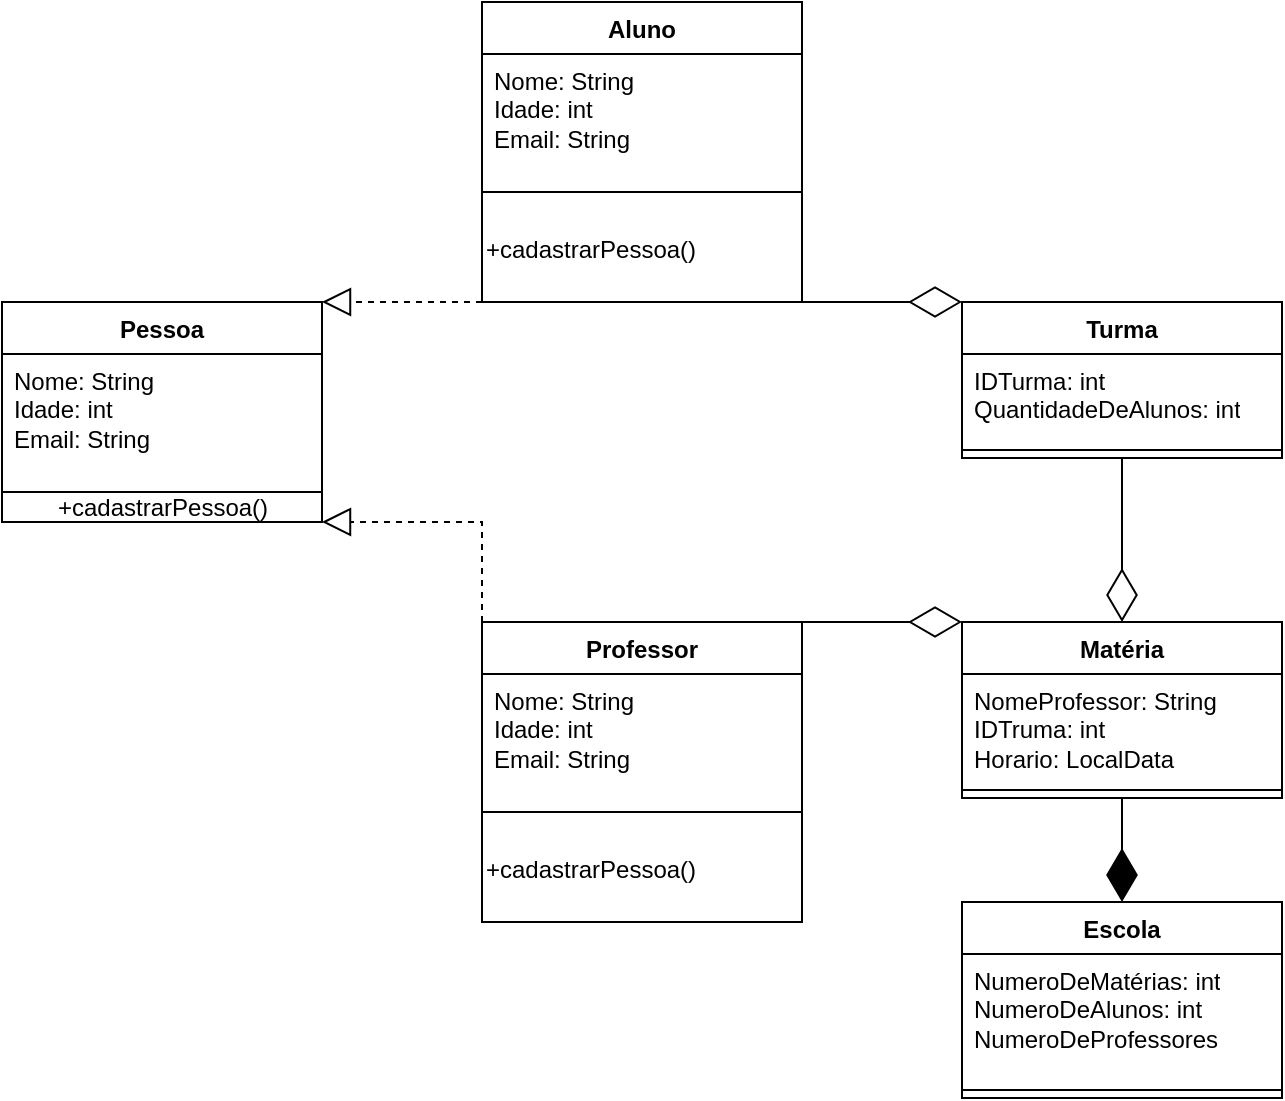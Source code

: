<mxfile version="28.2.5">
  <diagram name="Página-1" id="aFMuBEZAJJ6AFrUE9cpe">
    <mxGraphModel dx="1396" dy="792" grid="1" gridSize="10" guides="1" tooltips="1" connect="1" arrows="1" fold="1" page="1" pageScale="1" pageWidth="827" pageHeight="1169" math="0" shadow="0">
      <root>
        <mxCell id="0" />
        <mxCell id="1" parent="0" />
        <mxCell id="lTUaacB4D68Dh7VOrmlk-1" value="Aluno" style="swimlane;fontStyle=1;align=center;verticalAlign=top;childLayout=stackLayout;horizontal=1;startSize=26;horizontalStack=0;resizeParent=1;resizeParentMax=0;resizeLast=0;collapsible=1;marginBottom=0;whiteSpace=wrap;html=1;" parent="1" vertex="1">
          <mxGeometry x="280" y="90" width="160" height="150" as="geometry" />
        </mxCell>
        <mxCell id="lTUaacB4D68Dh7VOrmlk-2" value="Nome: String&lt;div&gt;Idade: int&lt;/div&gt;&lt;div&gt;Email: String&lt;/div&gt;" style="text;strokeColor=none;fillColor=none;align=left;verticalAlign=top;spacingLeft=4;spacingRight=4;overflow=hidden;rotatable=0;points=[[0,0.5],[1,0.5]];portConstraint=eastwest;whiteSpace=wrap;html=1;" parent="lTUaacB4D68Dh7VOrmlk-1" vertex="1">
          <mxGeometry y="26" width="160" height="54" as="geometry" />
        </mxCell>
        <mxCell id="lTUaacB4D68Dh7VOrmlk-3" value="" style="line;strokeWidth=1;fillColor=none;align=left;verticalAlign=middle;spacingTop=-1;spacingLeft=3;spacingRight=3;rotatable=0;labelPosition=right;points=[];portConstraint=eastwest;strokeColor=inherit;" parent="lTUaacB4D68Dh7VOrmlk-1" vertex="1">
          <mxGeometry y="80" width="160" height="30" as="geometry" />
        </mxCell>
        <mxCell id="0X3zLoPXOrDV3K5OVLM6-4" value="&lt;span style=&quot;color: rgb(0, 0, 0); font-family: Helvetica; font-size: 12px; font-style: normal; font-variant-ligatures: normal; font-variant-caps: normal; font-weight: 400; letter-spacing: normal; orphans: 2; text-align: center; text-indent: 0px; text-transform: none; widows: 2; word-spacing: 0px; -webkit-text-stroke-width: 0px; white-space: nowrap; text-decoration-thickness: initial; text-decoration-style: initial; text-decoration-color: initial; float: none; display: inline !important;&quot;&gt;+cadastrarPessoa()&lt;/span&gt;" style="text;whiteSpace=wrap;html=1;" parent="lTUaacB4D68Dh7VOrmlk-1" vertex="1">
          <mxGeometry y="110" width="160" height="40" as="geometry" />
        </mxCell>
        <mxCell id="lTUaacB4D68Dh7VOrmlk-5" value="Turma" style="swimlane;fontStyle=1;align=center;verticalAlign=top;childLayout=stackLayout;horizontal=1;startSize=26;horizontalStack=0;resizeParent=1;resizeParentMax=0;resizeLast=0;collapsible=1;marginBottom=0;whiteSpace=wrap;html=1;" parent="1" vertex="1">
          <mxGeometry x="520" y="240" width="160" height="78" as="geometry" />
        </mxCell>
        <mxCell id="lTUaacB4D68Dh7VOrmlk-6" value="IDTurma: int&lt;div&gt;QuantidadeDeAlunos: int&lt;/div&gt;" style="text;strokeColor=none;fillColor=none;align=left;verticalAlign=top;spacingLeft=4;spacingRight=4;overflow=hidden;rotatable=0;points=[[0,0.5],[1,0.5]];portConstraint=eastwest;whiteSpace=wrap;html=1;" parent="lTUaacB4D68Dh7VOrmlk-5" vertex="1">
          <mxGeometry y="26" width="160" height="44" as="geometry" />
        </mxCell>
        <mxCell id="lTUaacB4D68Dh7VOrmlk-7" value="" style="line;strokeWidth=1;fillColor=none;align=left;verticalAlign=middle;spacingTop=-1;spacingLeft=3;spacingRight=3;rotatable=0;labelPosition=right;points=[];portConstraint=eastwest;strokeColor=inherit;" parent="lTUaacB4D68Dh7VOrmlk-5" vertex="1">
          <mxGeometry y="70" width="160" height="8" as="geometry" />
        </mxCell>
        <mxCell id="lTUaacB4D68Dh7VOrmlk-9" value="Escola" style="swimlane;fontStyle=1;align=center;verticalAlign=top;childLayout=stackLayout;horizontal=1;startSize=26;horizontalStack=0;resizeParent=1;resizeParentMax=0;resizeLast=0;collapsible=1;marginBottom=0;whiteSpace=wrap;html=1;" parent="1" vertex="1">
          <mxGeometry x="520" y="540" width="160" height="98" as="geometry" />
        </mxCell>
        <mxCell id="lTUaacB4D68Dh7VOrmlk-10" value="NumeroDeMatérias: int&lt;div&gt;NumeroDeAlunos: int&lt;/div&gt;&lt;div&gt;NumeroDeProfessores&lt;/div&gt;" style="text;strokeColor=none;fillColor=none;align=left;verticalAlign=top;spacingLeft=4;spacingRight=4;overflow=hidden;rotatable=0;points=[[0,0.5],[1,0.5]];portConstraint=eastwest;whiteSpace=wrap;html=1;" parent="lTUaacB4D68Dh7VOrmlk-9" vertex="1">
          <mxGeometry y="26" width="160" height="64" as="geometry" />
        </mxCell>
        <mxCell id="lTUaacB4D68Dh7VOrmlk-11" value="" style="line;strokeWidth=1;fillColor=none;align=left;verticalAlign=middle;spacingTop=-1;spacingLeft=3;spacingRight=3;rotatable=0;labelPosition=right;points=[];portConstraint=eastwest;strokeColor=inherit;" parent="lTUaacB4D68Dh7VOrmlk-9" vertex="1">
          <mxGeometry y="90" width="160" height="8" as="geometry" />
        </mxCell>
        <mxCell id="lTUaacB4D68Dh7VOrmlk-13" value="Pessoa" style="swimlane;fontStyle=1;align=center;verticalAlign=top;childLayout=stackLayout;horizontal=1;startSize=26;horizontalStack=0;resizeParent=1;resizeParentMax=0;resizeLast=0;collapsible=1;marginBottom=0;whiteSpace=wrap;html=1;" parent="1" vertex="1">
          <mxGeometry x="40" y="240" width="160" height="110" as="geometry" />
        </mxCell>
        <mxCell id="lTUaacB4D68Dh7VOrmlk-14" value="Nome: String&lt;div&gt;Idade: int&lt;/div&gt;&lt;div&gt;Email: String&lt;/div&gt;" style="text;strokeColor=none;fillColor=none;align=left;verticalAlign=top;spacingLeft=4;spacingRight=4;overflow=hidden;rotatable=0;points=[[0,0.5],[1,0.5]];portConstraint=eastwest;whiteSpace=wrap;html=1;" parent="lTUaacB4D68Dh7VOrmlk-13" vertex="1">
          <mxGeometry y="26" width="160" height="54" as="geometry" />
        </mxCell>
        <mxCell id="lTUaacB4D68Dh7VOrmlk-15" value="" style="line;strokeWidth=1;fillColor=none;align=left;verticalAlign=middle;spacingTop=-1;spacingLeft=3;spacingRight=3;rotatable=0;labelPosition=right;points=[];portConstraint=eastwest;strokeColor=inherit;" parent="lTUaacB4D68Dh7VOrmlk-13" vertex="1">
          <mxGeometry y="80" width="160" height="30" as="geometry" />
        </mxCell>
        <mxCell id="lTUaacB4D68Dh7VOrmlk-18" value="Professor" style="swimlane;fontStyle=1;align=center;verticalAlign=top;childLayout=stackLayout;horizontal=1;startSize=26;horizontalStack=0;resizeParent=1;resizeParentMax=0;resizeLast=0;collapsible=1;marginBottom=0;whiteSpace=wrap;html=1;" parent="1" vertex="1">
          <mxGeometry x="280" y="400" width="160" height="150" as="geometry" />
        </mxCell>
        <mxCell id="lTUaacB4D68Dh7VOrmlk-19" value="Nome: String&lt;div&gt;Idade: int&lt;/div&gt;&lt;div&gt;Email: String&lt;/div&gt;" style="text;strokeColor=none;fillColor=none;align=left;verticalAlign=top;spacingLeft=4;spacingRight=4;overflow=hidden;rotatable=0;points=[[0,0.5],[1,0.5]];portConstraint=eastwest;whiteSpace=wrap;html=1;" parent="lTUaacB4D68Dh7VOrmlk-18" vertex="1">
          <mxGeometry y="26" width="160" height="54" as="geometry" />
        </mxCell>
        <mxCell id="lTUaacB4D68Dh7VOrmlk-20" value="" style="line;strokeWidth=1;fillColor=none;align=left;verticalAlign=middle;spacingTop=-1;spacingLeft=3;spacingRight=3;rotatable=0;labelPosition=right;points=[];portConstraint=eastwest;strokeColor=inherit;" parent="lTUaacB4D68Dh7VOrmlk-18" vertex="1">
          <mxGeometry y="80" width="160" height="30" as="geometry" />
        </mxCell>
        <mxCell id="0X3zLoPXOrDV3K5OVLM6-5" value="&lt;span style=&quot;color: rgb(0, 0, 0); font-family: Helvetica; font-size: 12px; font-style: normal; font-variant-ligatures: normal; font-variant-caps: normal; font-weight: 400; letter-spacing: normal; orphans: 2; text-align: center; text-indent: 0px; text-transform: none; widows: 2; word-spacing: 0px; -webkit-text-stroke-width: 0px; white-space: nowrap; text-decoration-thickness: initial; text-decoration-style: initial; text-decoration-color: initial; float: none; display: inline !important;&quot;&gt;+cadastrarPessoa()&lt;/span&gt;" style="text;whiteSpace=wrap;html=1;" parent="lTUaacB4D68Dh7VOrmlk-18" vertex="1">
          <mxGeometry y="110" width="160" height="40" as="geometry" />
        </mxCell>
        <mxCell id="lTUaacB4D68Dh7VOrmlk-24" value="" style="endArrow=block;dashed=1;endFill=0;endSize=12;html=1;rounded=0;exitX=0;exitY=0;exitDx=0;exitDy=0;entryX=1;entryY=1;entryDx=0;entryDy=0;" parent="1" source="lTUaacB4D68Dh7VOrmlk-18" target="lTUaacB4D68Dh7VOrmlk-13" edge="1">
          <mxGeometry width="160" relative="1" as="geometry">
            <mxPoint x="330" y="400" as="sourcePoint" />
            <mxPoint x="490" y="400" as="targetPoint" />
            <Array as="points">
              <mxPoint x="280" y="350" />
            </Array>
          </mxGeometry>
        </mxCell>
        <mxCell id="lTUaacB4D68Dh7VOrmlk-25" value="" style="endArrow=block;dashed=1;endFill=0;endSize=12;html=1;rounded=0;exitX=0;exitY=1;exitDx=0;exitDy=0;entryX=1;entryY=0;entryDx=0;entryDy=0;" parent="1" source="lTUaacB4D68Dh7VOrmlk-1" target="lTUaacB4D68Dh7VOrmlk-13" edge="1">
          <mxGeometry width="160" relative="1" as="geometry">
            <mxPoint x="300" y="230" as="sourcePoint" />
            <mxPoint x="220" y="230" as="targetPoint" />
          </mxGeometry>
        </mxCell>
        <mxCell id="lTUaacB4D68Dh7VOrmlk-26" value="Matéria" style="swimlane;fontStyle=1;align=center;verticalAlign=top;childLayout=stackLayout;horizontal=1;startSize=26;horizontalStack=0;resizeParent=1;resizeParentMax=0;resizeLast=0;collapsible=1;marginBottom=0;whiteSpace=wrap;html=1;" parent="1" vertex="1">
          <mxGeometry x="520" y="400" width="160" height="88" as="geometry" />
        </mxCell>
        <mxCell id="lTUaacB4D68Dh7VOrmlk-27" value="NomeProfessor: String&lt;div&gt;IDTruma: int&lt;/div&gt;&lt;div&gt;Horario: LocalData&lt;/div&gt;" style="text;strokeColor=none;fillColor=none;align=left;verticalAlign=top;spacingLeft=4;spacingRight=4;overflow=hidden;rotatable=0;points=[[0,0.5],[1,0.5]];portConstraint=eastwest;whiteSpace=wrap;html=1;" parent="lTUaacB4D68Dh7VOrmlk-26" vertex="1">
          <mxGeometry y="26" width="160" height="54" as="geometry" />
        </mxCell>
        <mxCell id="lTUaacB4D68Dh7VOrmlk-28" value="" style="line;strokeWidth=1;fillColor=none;align=left;verticalAlign=middle;spacingTop=-1;spacingLeft=3;spacingRight=3;rotatable=0;labelPosition=right;points=[];portConstraint=eastwest;strokeColor=inherit;" parent="lTUaacB4D68Dh7VOrmlk-26" vertex="1">
          <mxGeometry y="80" width="160" height="8" as="geometry" />
        </mxCell>
        <mxCell id="0X3zLoPXOrDV3K5OVLM6-1" value="" style="endArrow=diamondThin;endFill=0;endSize=24;html=1;rounded=0;exitX=1;exitY=1;exitDx=0;exitDy=0;entryX=0;entryY=0;entryDx=0;entryDy=0;" parent="1" source="0X3zLoPXOrDV3K5OVLM6-4" target="lTUaacB4D68Dh7VOrmlk-5" edge="1">
          <mxGeometry width="160" relative="1" as="geometry">
            <mxPoint x="330" y="400" as="sourcePoint" />
            <mxPoint x="440" y="280" as="targetPoint" />
          </mxGeometry>
        </mxCell>
        <mxCell id="0X3zLoPXOrDV3K5OVLM6-3" value="+cadastrarPessoa()" style="text;html=1;align=center;verticalAlign=middle;resizable=0;points=[];autosize=1;strokeColor=none;fillColor=none;" parent="1" vertex="1">
          <mxGeometry x="55" y="328" width="130" height="30" as="geometry" />
        </mxCell>
        <mxCell id="XXKzOFrZ6Ur5FLfPKDqc-1" value="" style="endArrow=diamondThin;endFill=0;endSize=24;html=1;rounded=0;entryX=0;entryY=0;entryDx=0;entryDy=0;exitX=1;exitY=0;exitDx=0;exitDy=0;" edge="1" parent="1" source="lTUaacB4D68Dh7VOrmlk-18" target="lTUaacB4D68Dh7VOrmlk-26">
          <mxGeometry width="160" relative="1" as="geometry">
            <mxPoint x="470" y="290" as="sourcePoint" />
            <mxPoint x="390" y="290" as="targetPoint" />
          </mxGeometry>
        </mxCell>
        <mxCell id="XXKzOFrZ6Ur5FLfPKDqc-2" value="" style="endArrow=diamondThin;endFill=0;endSize=24;html=1;rounded=0;entryX=0.5;entryY=0;entryDx=0;entryDy=0;exitX=0.5;exitY=1;exitDx=0;exitDy=0;" edge="1" parent="1" source="lTUaacB4D68Dh7VOrmlk-5" target="lTUaacB4D68Dh7VOrmlk-26">
          <mxGeometry width="160" relative="1" as="geometry">
            <mxPoint x="460" y="570" as="sourcePoint" />
            <mxPoint x="540" y="570" as="targetPoint" />
          </mxGeometry>
        </mxCell>
        <mxCell id="XXKzOFrZ6Ur5FLfPKDqc-3" value="" style="endArrow=diamondThin;endFill=1;endSize=24;html=1;rounded=0;exitX=0.5;exitY=1;exitDx=0;exitDy=0;entryX=0.5;entryY=0;entryDx=0;entryDy=0;" edge="1" parent="1" source="lTUaacB4D68Dh7VOrmlk-26" target="lTUaacB4D68Dh7VOrmlk-9">
          <mxGeometry width="160" relative="1" as="geometry">
            <mxPoint x="480" y="420" as="sourcePoint" />
            <mxPoint x="640" y="420" as="targetPoint" />
          </mxGeometry>
        </mxCell>
      </root>
    </mxGraphModel>
  </diagram>
</mxfile>
